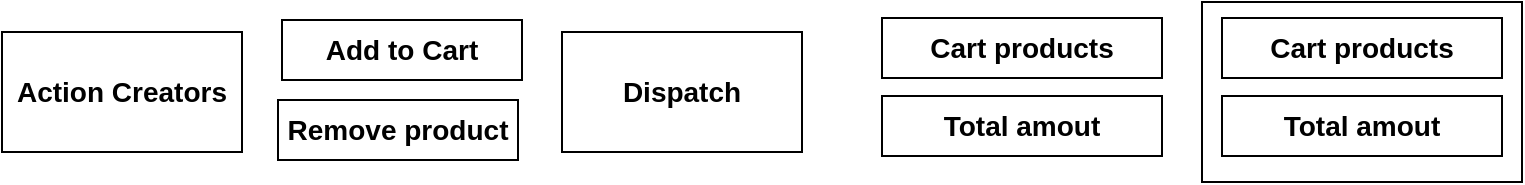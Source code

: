 <mxfile version="10.6.3" type="github"><diagram id="lcWpSqOZnn205VNY9_2g" name="Page-1"><mxGraphModel dx="988" dy="581" grid="1" gridSize="10" guides="1" tooltips="1" connect="1" arrows="1" fold="1" page="1" pageScale="1" pageWidth="850" pageHeight="1100" math="0" shadow="0"><root><mxCell id="0"/><mxCell id="1" parent="0"/><mxCell id="QwBKTI30mmq0bRo0PIg3-1" value="&lt;b&gt;&lt;font style=&quot;font-size: 14px&quot;&gt;Action Creators&lt;/font&gt;&lt;/b&gt;" style="rounded=0;whiteSpace=wrap;html=1;" vertex="1" parent="1"><mxGeometry x="20" y="20" width="120" height="60" as="geometry"/></mxCell><mxCell id="QwBKTI30mmq0bRo0PIg3-2" value="&lt;span style=&quot;font-size: 14px&quot;&gt;&lt;b&gt;Add to Cart&lt;br&gt;&lt;/b&gt;&lt;/span&gt;" style="rounded=0;whiteSpace=wrap;html=1;" vertex="1" parent="1"><mxGeometry x="160" y="14" width="120" height="30" as="geometry"/></mxCell><mxCell id="QwBKTI30mmq0bRo0PIg3-3" value="&lt;span style=&quot;font-size: 14px&quot;&gt;&lt;b&gt;Dispatch&lt;br&gt;&lt;/b&gt;&lt;/span&gt;" style="rounded=0;whiteSpace=wrap;html=1;" vertex="1" parent="1"><mxGeometry x="300" y="20" width="120" height="60" as="geometry"/></mxCell><mxCell id="QwBKTI30mmq0bRo0PIg3-4" value="&lt;span style=&quot;font-size: 14px&quot;&gt;&lt;b&gt;Cart products&lt;br&gt;&lt;/b&gt;&lt;/span&gt;" style="rounded=0;whiteSpace=wrap;html=1;" vertex="1" parent="1"><mxGeometry x="460" y="13" width="140" height="30" as="geometry"/></mxCell><mxCell id="QwBKTI30mmq0bRo0PIg3-5" value="&lt;span style=&quot;font-size: 14px&quot;&gt;&lt;b&gt;Total amout&lt;br&gt;&lt;/b&gt;&lt;/span&gt;" style="rounded=0;whiteSpace=wrap;html=1;" vertex="1" parent="1"><mxGeometry x="460" y="52" width="140" height="30" as="geometry"/></mxCell><mxCell id="QwBKTI30mmq0bRo0PIg3-6" value="&lt;span style=&quot;font-size: 14px&quot;&gt;&lt;b&gt;Remove product&lt;br&gt;&lt;/b&gt;&lt;/span&gt;" style="rounded=0;whiteSpace=wrap;html=1;" vertex="1" parent="1"><mxGeometry x="158" y="54" width="120" height="30" as="geometry"/></mxCell><mxCell id="QwBKTI30mmq0bRo0PIg3-8" value="" style="rounded=0;whiteSpace=wrap;html=1;" vertex="1" parent="1"><mxGeometry x="620" y="5" width="160" height="90" as="geometry"/></mxCell><mxCell id="QwBKTI30mmq0bRo0PIg3-9" value="&lt;span style=&quot;font-size: 14px&quot;&gt;&lt;b&gt;Cart products&lt;br&gt;&lt;/b&gt;&lt;/span&gt;" style="rounded=0;whiteSpace=wrap;html=1;" vertex="1" parent="1"><mxGeometry x="630" y="13" width="140" height="30" as="geometry"/></mxCell><mxCell id="QwBKTI30mmq0bRo0PIg3-10" value="&lt;span style=&quot;font-size: 14px&quot;&gt;&lt;b&gt;Total amout&lt;br&gt;&lt;/b&gt;&lt;/span&gt;" style="rounded=0;whiteSpace=wrap;html=1;" vertex="1" parent="1"><mxGeometry x="630" y="52" width="140" height="30" as="geometry"/></mxCell></root></mxGraphModel></diagram></mxfile>